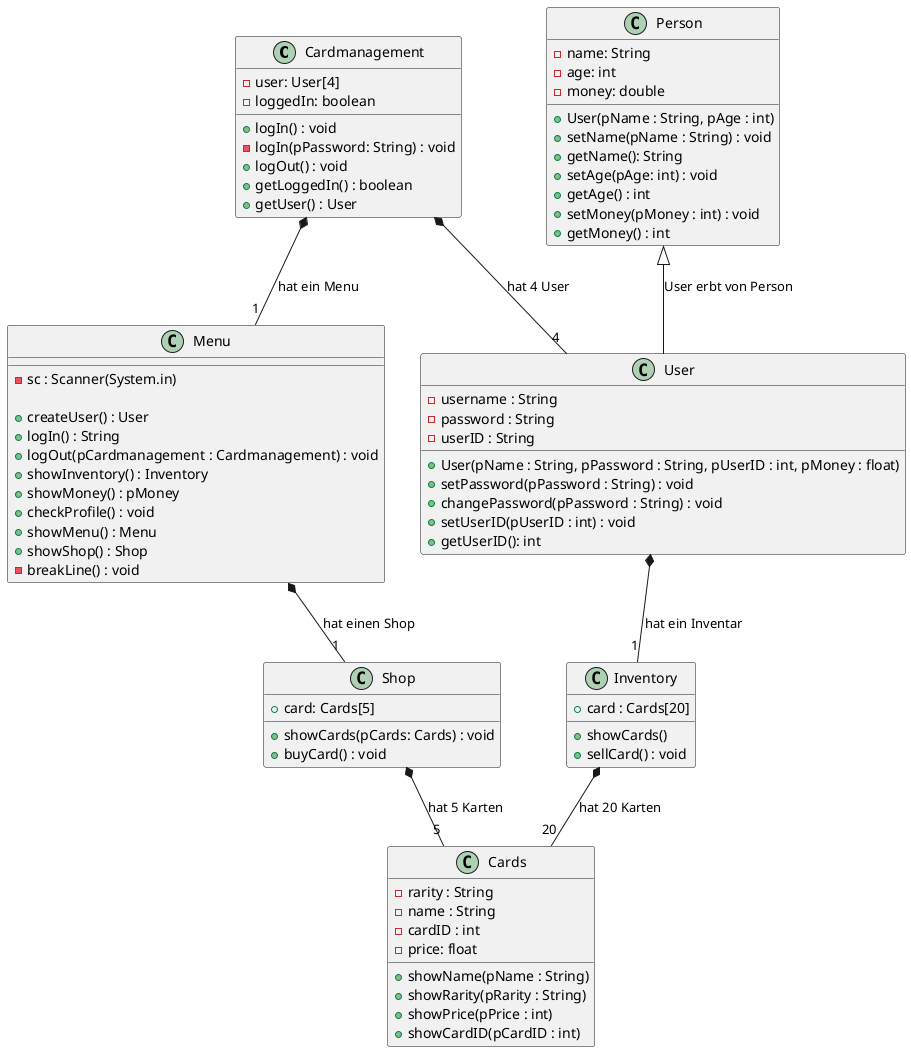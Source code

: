 @startuml Klassendiagramm

class Cardmanagement{
    -user: User[4]
    -loggedIn: boolean
    +logIn() : void
    -logIn(pPassword: String) : void
    +logOut() : void
    +getLoggedIn() : boolean
    +getUser() : User



}


class Menu{
    -sc : Scanner(System.in)

    +createUser() : User
    +logIn() : String
    +logOut(pCardmanagement : Cardmanagement) : void
    +showInventory() : Inventory
    +showMoney() : pMoney
    +checkProfile() : void
    +showMenu() : Menu
    +showShop() : Shop
    -breakLine() : void


}


class Shop{
    +card: Cards[5]
    +showCards(pCards: Cards) : void
    +buyCard() : void

}


class User{
    -username : String
    -password : String
    -userID : String


    +User(pName : String, pPassword : String, pUserID : int, pMoney : float)
    +setPassword(pPassword : String) : void
    +changePassword(pPassword : String) : void
    +setUserID(pUserID : int) : void
    +getUserID(): int

}


class Person{
    -name: String
    -age: int
    -money: double

    +User(pName : String, pAge : int)
    +setName(pName : String) : void
    +getName(): String
    +setAge(pAge: int) : void
    +getAge() : int
    +setMoney(pMoney : int) : void
    +getMoney() : int
}


class Cards{
    -rarity : String
    -name : String
    -cardID : int
    -price: float

    +showName(pName : String)
    +showRarity(pRarity : String)
    +showPrice(pPrice : int)
    +showCardID(pCardID : int)

}


class Inventory{
+card : Cards[20]
+showCards()
+sellCard() : void
}


Cardmanagement *-- "1" Menu : hat ein Menu
User *-- "1" Inventory : hat ein Inventar
Cardmanagement *-- "4" User : hat 4 User
Menu *-- "1" Shop : hat einen Shop
Shop *-- "5" Cards : hat 5 Karten 
Inventory *-- "20" Cards : hat 20 Karten
Person <|-- User : User erbt von Person

@enduml